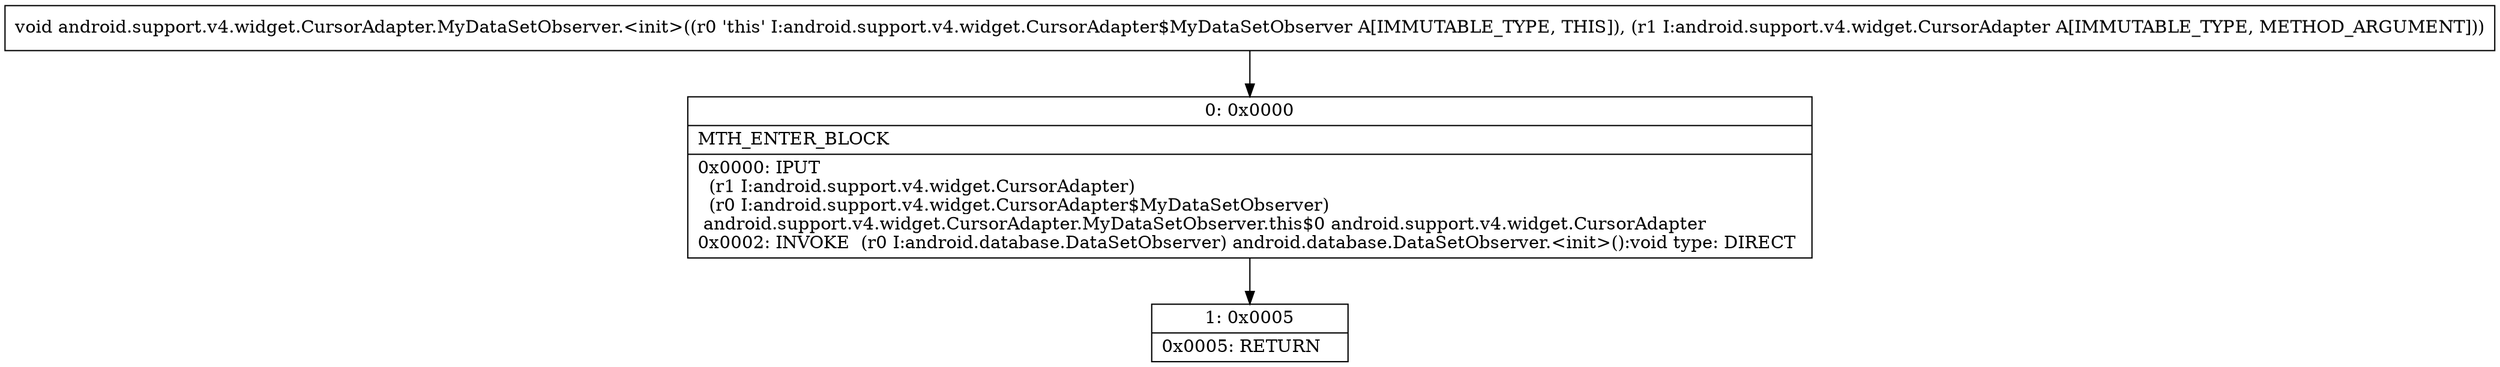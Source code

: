 digraph "CFG forandroid.support.v4.widget.CursorAdapter.MyDataSetObserver.\<init\>(Landroid\/support\/v4\/widget\/CursorAdapter;)V" {
Node_0 [shape=record,label="{0\:\ 0x0000|MTH_ENTER_BLOCK\l|0x0000: IPUT  \l  (r1 I:android.support.v4.widget.CursorAdapter)\l  (r0 I:android.support.v4.widget.CursorAdapter$MyDataSetObserver)\l android.support.v4.widget.CursorAdapter.MyDataSetObserver.this$0 android.support.v4.widget.CursorAdapter \l0x0002: INVOKE  (r0 I:android.database.DataSetObserver) android.database.DataSetObserver.\<init\>():void type: DIRECT \l}"];
Node_1 [shape=record,label="{1\:\ 0x0005|0x0005: RETURN   \l}"];
MethodNode[shape=record,label="{void android.support.v4.widget.CursorAdapter.MyDataSetObserver.\<init\>((r0 'this' I:android.support.v4.widget.CursorAdapter$MyDataSetObserver A[IMMUTABLE_TYPE, THIS]), (r1 I:android.support.v4.widget.CursorAdapter A[IMMUTABLE_TYPE, METHOD_ARGUMENT])) }"];
MethodNode -> Node_0;
Node_0 -> Node_1;
}

